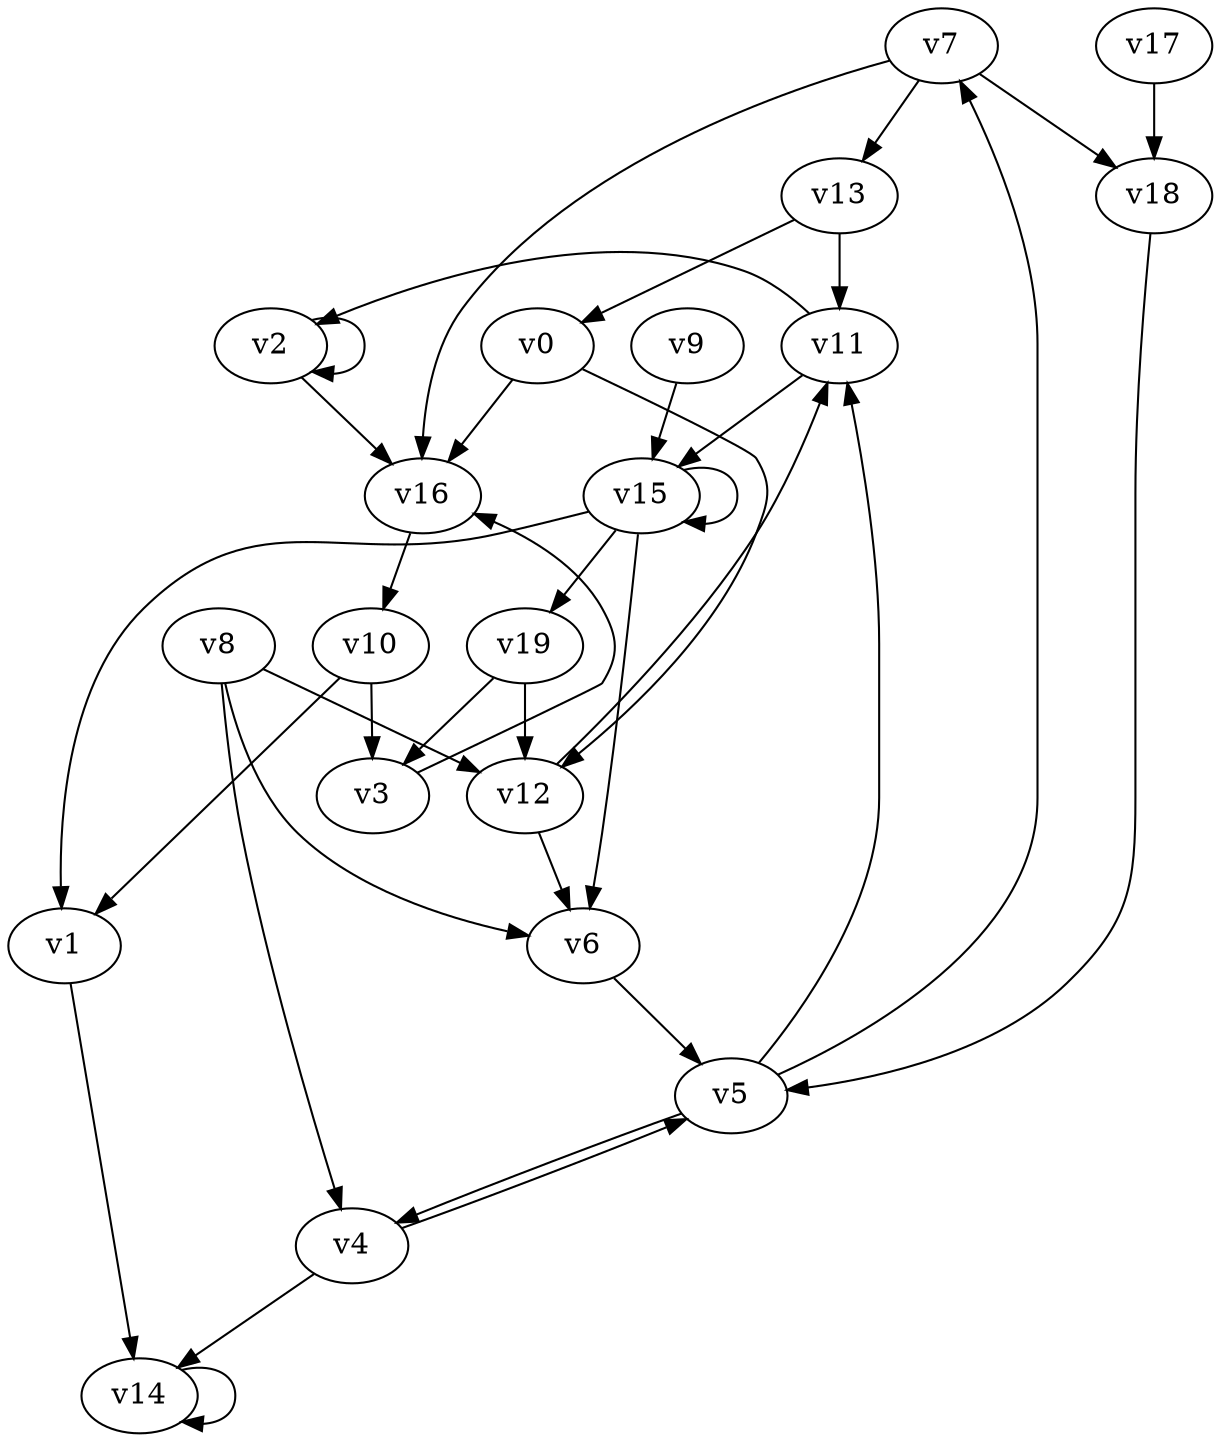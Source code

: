 // Benchmark game 29 - 20 vertices
// time_bound: 8
// targets: v11
digraph G {
    v0 [name="v0", player=1];
    v1 [name="v1", player=1];
    v2 [name="v2", player=0];
    v3 [name="v3", player=0];
    v4 [name="v4", player=0];
    v5 [name="v5", player=1];
    v6 [name="v6", player=0];
    v7 [name="v7", player=0];
    v8 [name="v8", player=1];
    v9 [name="v9", player=0];
    v10 [name="v10", player=0];
    v11 [name="v11", player=0, target=1];
    v12 [name="v12", player=0];
    v13 [name="v13", player=1];
    v14 [name="v14", player=0];
    v15 [name="v15", player=0];
    v16 [name="v16", player=1];
    v17 [name="v17", player=1];
    v18 [name="v18", player=0];
    v19 [name="v19", player=1];

    v0 -> v12 [constraint="t mod 4 == 1"];
    v1 -> v14;
    v2 -> v2;
    v3 -> v16 [constraint="t >= 5"];
    v4 -> v5;
    v5 -> v4;
    v6 -> v5;
    v7 -> v18;
    v8 -> v4;
    v9 -> v15;
    v10 -> v1 [constraint="t < 8"];
    v11 -> v2 [constraint="t >= 1"];
    v12 -> v6;
    v13 -> v11;
    v14 -> v14;
    v15 -> v1;
    v16 -> v10 [constraint="t mod 4 == 2"];
    v17 -> v18;
    v18 -> v5;
    v19 -> v12;
    v2 -> v16;
    v8 -> v12;
    v7 -> v16;
    v12 -> v11;
    v11 -> v15;
    v15 -> v19;
    v0 -> v16;
    v4 -> v14;
    v5 -> v7;
    v8 -> v6;
    v5 -> v11;
    v19 -> v3;
    v7 -> v13;
    v10 -> v3;
    v15 -> v15;
    v15 -> v6;
    v13 -> v0;
}
